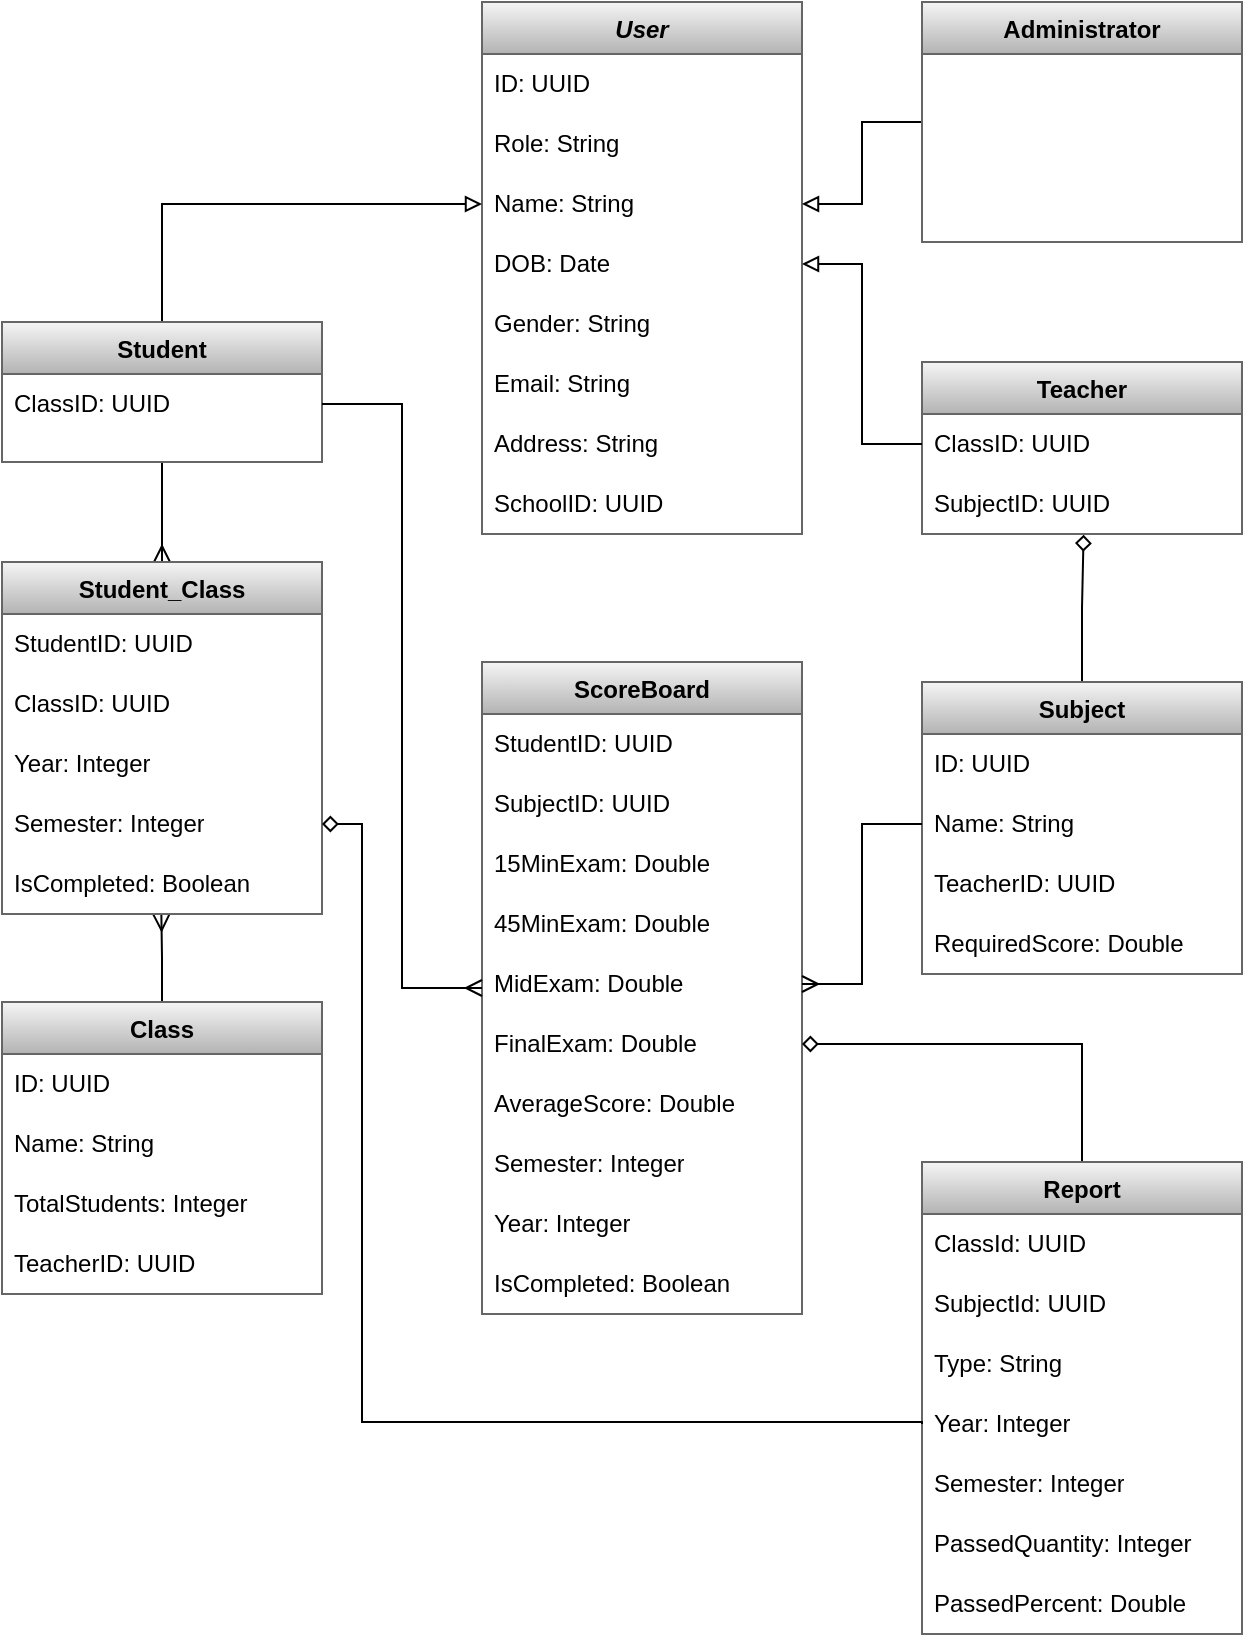 <mxfile version="21.3.2" type="device">
  <diagram id="C5RBs43oDa-KdzZeNtuy" name="Page-1">
    <mxGraphModel dx="1436" dy="912" grid="1" gridSize="10" guides="1" tooltips="1" connect="1" arrows="1" fold="1" page="1" pageScale="1" pageWidth="827" pageHeight="1169" math="0" shadow="0">
      <root>
        <mxCell id="WIyWlLk6GJQsqaUBKTNV-0" />
        <mxCell id="WIyWlLk6GJQsqaUBKTNV-1" parent="WIyWlLk6GJQsqaUBKTNV-0" />
        <mxCell id="zkfFHV4jXpPFQw0GAbJ--0" value="User" style="swimlane;fontStyle=3;align=center;verticalAlign=top;childLayout=stackLayout;horizontal=1;startSize=26;horizontalStack=0;resizeParent=1;resizeLast=0;collapsible=1;marginBottom=0;rounded=0;shadow=0;strokeWidth=1;fillColor=#f5f5f5;gradientColor=#b3b3b3;strokeColor=#666666;" parent="WIyWlLk6GJQsqaUBKTNV-1" vertex="1">
          <mxGeometry x="260" y="20" width="160" height="266" as="geometry">
            <mxRectangle x="230" y="140" width="160" height="26" as="alternateBounds" />
          </mxGeometry>
        </mxCell>
        <mxCell id="8kMWusY9BAgyLovqrvTw-16" value="ID: UUID" style="text;strokeColor=none;fillColor=none;align=left;verticalAlign=middle;spacingLeft=4;spacingRight=4;overflow=hidden;points=[[0,0.5],[1,0.5]];portConstraint=eastwest;rotatable=0;whiteSpace=wrap;html=1;" parent="zkfFHV4jXpPFQw0GAbJ--0" vertex="1">
          <mxGeometry y="26" width="160" height="30" as="geometry" />
        </mxCell>
        <mxCell id="8kMWusY9BAgyLovqrvTw-17" value="Role: String" style="text;strokeColor=none;fillColor=none;align=left;verticalAlign=middle;spacingLeft=4;spacingRight=4;overflow=hidden;points=[[0,0.5],[1,0.5]];portConstraint=eastwest;rotatable=0;whiteSpace=wrap;html=1;" parent="zkfFHV4jXpPFQw0GAbJ--0" vertex="1">
          <mxGeometry y="56" width="160" height="30" as="geometry" />
        </mxCell>
        <mxCell id="8kMWusY9BAgyLovqrvTw-13" value="Name: String" style="text;strokeColor=none;fillColor=none;align=left;verticalAlign=middle;spacingLeft=4;spacingRight=4;overflow=hidden;points=[[0,0.5],[1,0.5]];portConstraint=eastwest;rotatable=0;whiteSpace=wrap;html=1;" parent="zkfFHV4jXpPFQw0GAbJ--0" vertex="1">
          <mxGeometry y="86" width="160" height="30" as="geometry" />
        </mxCell>
        <mxCell id="8kMWusY9BAgyLovqrvTw-19" value="DOB: Date" style="text;strokeColor=none;fillColor=none;align=left;verticalAlign=middle;spacingLeft=4;spacingRight=4;overflow=hidden;points=[[0,0.5],[1,0.5]];portConstraint=eastwest;rotatable=0;whiteSpace=wrap;html=1;" parent="zkfFHV4jXpPFQw0GAbJ--0" vertex="1">
          <mxGeometry y="116" width="160" height="30" as="geometry" />
        </mxCell>
        <mxCell id="8kMWusY9BAgyLovqrvTw-20" value="Gender: String" style="text;strokeColor=none;fillColor=none;align=left;verticalAlign=middle;spacingLeft=4;spacingRight=4;overflow=hidden;points=[[0,0.5],[1,0.5]];portConstraint=eastwest;rotatable=0;whiteSpace=wrap;html=1;" parent="zkfFHV4jXpPFQw0GAbJ--0" vertex="1">
          <mxGeometry y="146" width="160" height="30" as="geometry" />
        </mxCell>
        <mxCell id="8kMWusY9BAgyLovqrvTw-21" value="Email: String" style="text;strokeColor=none;fillColor=none;align=left;verticalAlign=middle;spacingLeft=4;spacingRight=4;overflow=hidden;points=[[0,0.5],[1,0.5]];portConstraint=eastwest;rotatable=0;whiteSpace=wrap;html=1;" parent="zkfFHV4jXpPFQw0GAbJ--0" vertex="1">
          <mxGeometry y="176" width="160" height="30" as="geometry" />
        </mxCell>
        <mxCell id="8kMWusY9BAgyLovqrvTw-22" value="Address: String" style="text;strokeColor=none;fillColor=none;align=left;verticalAlign=middle;spacingLeft=4;spacingRight=4;overflow=hidden;points=[[0,0.5],[1,0.5]];portConstraint=eastwest;rotatable=0;whiteSpace=wrap;html=1;" parent="zkfFHV4jXpPFQw0GAbJ--0" vertex="1">
          <mxGeometry y="206" width="160" height="30" as="geometry" />
        </mxCell>
        <mxCell id="8kMWusY9BAgyLovqrvTw-18" value="SchoolID: UUID" style="text;strokeColor=none;fillColor=none;align=left;verticalAlign=middle;spacingLeft=4;spacingRight=4;overflow=hidden;points=[[0,0.5],[1,0.5]];portConstraint=eastwest;rotatable=0;whiteSpace=wrap;html=1;" parent="zkfFHV4jXpPFQw0GAbJ--0" vertex="1">
          <mxGeometry y="236" width="160" height="30" as="geometry" />
        </mxCell>
        <mxCell id="FLmwXk9qLnMHQRZsfvOp-0" style="edgeStyle=orthogonalEdgeStyle;rounded=0;orthogonalLoop=1;jettySize=auto;html=1;exitX=0.5;exitY=0;exitDx=0;exitDy=0;entryX=0;entryY=0.5;entryDx=0;entryDy=0;endArrow=block;endFill=0;" edge="1" parent="WIyWlLk6GJQsqaUBKTNV-1" source="zkfFHV4jXpPFQw0GAbJ--6" target="8kMWusY9BAgyLovqrvTw-13">
          <mxGeometry relative="1" as="geometry" />
        </mxCell>
        <mxCell id="FLmwXk9qLnMHQRZsfvOp-6" style="edgeStyle=orthogonalEdgeStyle;rounded=0;orthogonalLoop=1;jettySize=auto;html=1;entryX=0.5;entryY=0;entryDx=0;entryDy=0;endArrow=ERmany;endFill=0;" edge="1" parent="WIyWlLk6GJQsqaUBKTNV-1" source="zkfFHV4jXpPFQw0GAbJ--6" target="8kMWusY9BAgyLovqrvTw-27">
          <mxGeometry relative="1" as="geometry" />
        </mxCell>
        <mxCell id="zkfFHV4jXpPFQw0GAbJ--6" value="Student" style="swimlane;fontStyle=1;align=center;verticalAlign=top;childLayout=stackLayout;horizontal=1;startSize=26;horizontalStack=0;resizeParent=1;resizeLast=0;collapsible=1;marginBottom=0;rounded=0;shadow=0;strokeWidth=1;fillColor=#f5f5f5;gradientColor=#b3b3b3;strokeColor=#666666;" parent="WIyWlLk6GJQsqaUBKTNV-1" vertex="1">
          <mxGeometry x="20" y="180" width="160" height="70" as="geometry">
            <mxRectangle x="130" y="380" width="160" height="26" as="alternateBounds" />
          </mxGeometry>
        </mxCell>
        <mxCell id="8kMWusY9BAgyLovqrvTw-26" value="ClassID: UUID" style="text;strokeColor=none;fillColor=none;align=left;verticalAlign=middle;spacingLeft=4;spacingRight=4;overflow=hidden;points=[[0,0.5],[1,0.5]];portConstraint=eastwest;rotatable=0;whiteSpace=wrap;html=1;" parent="zkfFHV4jXpPFQw0GAbJ--6" vertex="1">
          <mxGeometry y="26" width="160" height="30" as="geometry" />
        </mxCell>
        <mxCell id="zkfFHV4jXpPFQw0GAbJ--13" value="Teacher" style="swimlane;fontStyle=1;align=center;verticalAlign=top;childLayout=stackLayout;horizontal=1;startSize=26;horizontalStack=0;resizeParent=1;resizeLast=0;collapsible=1;marginBottom=0;rounded=0;shadow=0;strokeWidth=1;fillColor=#f5f5f5;gradientColor=#b3b3b3;strokeColor=#666666;" parent="WIyWlLk6GJQsqaUBKTNV-1" vertex="1">
          <mxGeometry x="480" y="200" width="160" height="86" as="geometry">
            <mxRectangle x="340" y="380" width="170" height="26" as="alternateBounds" />
          </mxGeometry>
        </mxCell>
        <mxCell id="8kMWusY9BAgyLovqrvTw-24" value="ClassID: UUID" style="text;strokeColor=none;fillColor=none;align=left;verticalAlign=middle;spacingLeft=4;spacingRight=4;overflow=hidden;points=[[0,0.5],[1,0.5]];portConstraint=eastwest;rotatable=0;whiteSpace=wrap;html=1;" parent="zkfFHV4jXpPFQw0GAbJ--13" vertex="1">
          <mxGeometry y="26" width="160" height="30" as="geometry" />
        </mxCell>
        <mxCell id="8kMWusY9BAgyLovqrvTw-25" value="SubjectID: UUID" style="text;strokeColor=none;fillColor=none;align=left;verticalAlign=middle;spacingLeft=4;spacingRight=4;overflow=hidden;points=[[0,0.5],[1,0.5]];portConstraint=eastwest;rotatable=0;whiteSpace=wrap;html=1;" parent="zkfFHV4jXpPFQw0GAbJ--13" vertex="1">
          <mxGeometry y="56" width="160" height="30" as="geometry" />
        </mxCell>
        <mxCell id="FLmwXk9qLnMHQRZsfvOp-2" style="edgeStyle=orthogonalEdgeStyle;rounded=0;orthogonalLoop=1;jettySize=auto;html=1;exitX=0;exitY=0.5;exitDx=0;exitDy=0;entryX=1;entryY=0.5;entryDx=0;entryDy=0;endArrow=block;endFill=0;" edge="1" parent="WIyWlLk6GJQsqaUBKTNV-1" source="zkfFHV4jXpPFQw0GAbJ--17" target="8kMWusY9BAgyLovqrvTw-13">
          <mxGeometry relative="1" as="geometry" />
        </mxCell>
        <mxCell id="zkfFHV4jXpPFQw0GAbJ--17" value="Administrator&#xa;" style="swimlane;fontStyle=1;align=center;verticalAlign=top;childLayout=stackLayout;horizontal=1;startSize=26;horizontalStack=0;resizeParent=1;resizeLast=0;collapsible=1;marginBottom=0;rounded=0;shadow=0;strokeWidth=1;fillColor=#f5f5f5;gradientColor=#b3b3b3;strokeColor=#666666;" parent="WIyWlLk6GJQsqaUBKTNV-1" vertex="1">
          <mxGeometry x="480" y="20" width="160" height="120" as="geometry">
            <mxRectangle x="550" y="140" width="160" height="26" as="alternateBounds" />
          </mxGeometry>
        </mxCell>
        <mxCell id="FLmwXk9qLnMHQRZsfvOp-8" style="edgeStyle=orthogonalEdgeStyle;rounded=0;orthogonalLoop=1;jettySize=auto;html=1;entryX=0.498;entryY=1.008;entryDx=0;entryDy=0;entryPerimeter=0;endArrow=ERmany;endFill=0;" edge="1" parent="WIyWlLk6GJQsqaUBKTNV-1" source="8kMWusY9BAgyLovqrvTw-0" target="8kMWusY9BAgyLovqrvTw-29">
          <mxGeometry relative="1" as="geometry" />
        </mxCell>
        <mxCell id="8kMWusY9BAgyLovqrvTw-0" value="Class" style="swimlane;fontStyle=1;align=center;verticalAlign=top;childLayout=stackLayout;horizontal=1;startSize=26;horizontalStack=0;resizeParent=1;resizeLast=0;collapsible=1;marginBottom=0;rounded=0;shadow=0;strokeWidth=1;fillColor=#f5f5f5;gradientColor=#b3b3b3;strokeColor=#666666;" parent="WIyWlLk6GJQsqaUBKTNV-1" vertex="1">
          <mxGeometry x="20" y="520" width="160" height="146" as="geometry">
            <mxRectangle x="340" y="380" width="170" height="26" as="alternateBounds" />
          </mxGeometry>
        </mxCell>
        <mxCell id="8kMWusY9BAgyLovqrvTw-34" value="ID: UUID" style="text;strokeColor=none;fillColor=none;align=left;verticalAlign=middle;spacingLeft=4;spacingRight=4;overflow=hidden;points=[[0,0.5],[1,0.5]];portConstraint=eastwest;rotatable=0;whiteSpace=wrap;html=1;" parent="8kMWusY9BAgyLovqrvTw-0" vertex="1">
          <mxGeometry y="26" width="160" height="30" as="geometry" />
        </mxCell>
        <mxCell id="8kMWusY9BAgyLovqrvTw-35" value="Name: String" style="text;strokeColor=none;fillColor=none;align=left;verticalAlign=middle;spacingLeft=4;spacingRight=4;overflow=hidden;points=[[0,0.5],[1,0.5]];portConstraint=eastwest;rotatable=0;whiteSpace=wrap;html=1;" parent="8kMWusY9BAgyLovqrvTw-0" vertex="1">
          <mxGeometry y="56" width="160" height="30" as="geometry" />
        </mxCell>
        <mxCell id="8kMWusY9BAgyLovqrvTw-36" value="TotalStudents: Integer" style="text;strokeColor=none;fillColor=none;align=left;verticalAlign=middle;spacingLeft=4;spacingRight=4;overflow=hidden;points=[[0,0.5],[1,0.5]];portConstraint=eastwest;rotatable=0;whiteSpace=wrap;html=1;" parent="8kMWusY9BAgyLovqrvTw-0" vertex="1">
          <mxGeometry y="86" width="160" height="30" as="geometry" />
        </mxCell>
        <mxCell id="8kMWusY9BAgyLovqrvTw-33" value="TeacherID: UUID" style="text;strokeColor=none;fillColor=none;align=left;verticalAlign=middle;spacingLeft=4;spacingRight=4;overflow=hidden;points=[[0,0.5],[1,0.5]];portConstraint=eastwest;rotatable=0;whiteSpace=wrap;html=1;" parent="8kMWusY9BAgyLovqrvTw-0" vertex="1">
          <mxGeometry y="116" width="160" height="30" as="geometry" />
        </mxCell>
        <mxCell id="FLmwXk9qLnMHQRZsfvOp-26" style="edgeStyle=orthogonalEdgeStyle;rounded=0;orthogonalLoop=1;jettySize=auto;html=1;entryX=0.505;entryY=1.014;entryDx=0;entryDy=0;entryPerimeter=0;endArrow=diamond;endFill=0;" edge="1" parent="WIyWlLk6GJQsqaUBKTNV-1" source="8kMWusY9BAgyLovqrvTw-1" target="8kMWusY9BAgyLovqrvTw-25">
          <mxGeometry relative="1" as="geometry" />
        </mxCell>
        <mxCell id="8kMWusY9BAgyLovqrvTw-1" value="Subject" style="swimlane;fontStyle=1;align=center;verticalAlign=top;childLayout=stackLayout;horizontal=1;startSize=26;horizontalStack=0;resizeParent=1;resizeLast=0;collapsible=1;marginBottom=0;rounded=0;shadow=0;strokeWidth=1;fillColor=#f5f5f5;gradientColor=#b3b3b3;strokeColor=#666666;" parent="WIyWlLk6GJQsqaUBKTNV-1" vertex="1">
          <mxGeometry x="480" y="360" width="160" height="146" as="geometry">
            <mxRectangle x="340" y="380" width="170" height="26" as="alternateBounds" />
          </mxGeometry>
        </mxCell>
        <mxCell id="8kMWusY9BAgyLovqrvTw-37" value="ID: UUID" style="text;strokeColor=none;fillColor=none;align=left;verticalAlign=middle;spacingLeft=4;spacingRight=4;overflow=hidden;points=[[0,0.5],[1,0.5]];portConstraint=eastwest;rotatable=0;whiteSpace=wrap;html=1;" parent="8kMWusY9BAgyLovqrvTw-1" vertex="1">
          <mxGeometry y="26" width="160" height="30" as="geometry" />
        </mxCell>
        <mxCell id="8kMWusY9BAgyLovqrvTw-38" value="Name: String" style="text;strokeColor=none;fillColor=none;align=left;verticalAlign=middle;spacingLeft=4;spacingRight=4;overflow=hidden;points=[[0,0.5],[1,0.5]];portConstraint=eastwest;rotatable=0;whiteSpace=wrap;html=1;" parent="8kMWusY9BAgyLovqrvTw-1" vertex="1">
          <mxGeometry y="56" width="160" height="30" as="geometry" />
        </mxCell>
        <mxCell id="8kMWusY9BAgyLovqrvTw-43" value="TeacherID: UUID" style="text;strokeColor=none;fillColor=none;align=left;verticalAlign=middle;spacingLeft=4;spacingRight=4;overflow=hidden;points=[[0,0.5],[1,0.5]];portConstraint=eastwest;rotatable=0;whiteSpace=wrap;html=1;" parent="8kMWusY9BAgyLovqrvTw-1" vertex="1">
          <mxGeometry y="86" width="160" height="30" as="geometry" />
        </mxCell>
        <mxCell id="FLmwXk9qLnMHQRZsfvOp-25" value="RequiredScore: Double" style="text;strokeColor=none;fillColor=none;align=left;verticalAlign=middle;spacingLeft=4;spacingRight=4;overflow=hidden;points=[[0,0.5],[1,0.5]];portConstraint=eastwest;rotatable=0;whiteSpace=wrap;html=1;" vertex="1" parent="8kMWusY9BAgyLovqrvTw-1">
          <mxGeometry y="116" width="160" height="30" as="geometry" />
        </mxCell>
        <mxCell id="8kMWusY9BAgyLovqrvTw-2" value="ScoreBoard" style="swimlane;fontStyle=1;align=center;verticalAlign=top;childLayout=stackLayout;horizontal=1;startSize=26;horizontalStack=0;resizeParent=1;resizeLast=0;collapsible=1;marginBottom=0;rounded=0;shadow=0;strokeWidth=1;fillColor=#f5f5f5;gradientColor=#b3b3b3;strokeColor=#666666;" parent="WIyWlLk6GJQsqaUBKTNV-1" vertex="1">
          <mxGeometry x="260" y="350" width="160" height="326" as="geometry">
            <mxRectangle x="340" y="380" width="170" height="26" as="alternateBounds" />
          </mxGeometry>
        </mxCell>
        <mxCell id="8kMWusY9BAgyLovqrvTw-44" value="StudentID: UUID" style="text;strokeColor=none;fillColor=none;align=left;verticalAlign=middle;spacingLeft=4;spacingRight=4;overflow=hidden;points=[[0,0.5],[1,0.5]];portConstraint=eastwest;rotatable=0;whiteSpace=wrap;html=1;" parent="8kMWusY9BAgyLovqrvTw-2" vertex="1">
          <mxGeometry y="26" width="160" height="30" as="geometry" />
        </mxCell>
        <mxCell id="8kMWusY9BAgyLovqrvTw-46" value="SubjectID: UUID" style="text;strokeColor=none;fillColor=none;align=left;verticalAlign=middle;spacingLeft=4;spacingRight=4;overflow=hidden;points=[[0,0.5],[1,0.5]];portConstraint=eastwest;rotatable=0;whiteSpace=wrap;html=1;" parent="8kMWusY9BAgyLovqrvTw-2" vertex="1">
          <mxGeometry y="56" width="160" height="30" as="geometry" />
        </mxCell>
        <mxCell id="8kMWusY9BAgyLovqrvTw-47" value="15MinExam: Double" style="text;strokeColor=none;fillColor=none;align=left;verticalAlign=middle;spacingLeft=4;spacingRight=4;overflow=hidden;points=[[0,0.5],[1,0.5]];portConstraint=eastwest;rotatable=0;whiteSpace=wrap;html=1;" parent="8kMWusY9BAgyLovqrvTw-2" vertex="1">
          <mxGeometry y="86" width="160" height="30" as="geometry" />
        </mxCell>
        <mxCell id="8kMWusY9BAgyLovqrvTw-48" value="45MinExam: Double" style="text;strokeColor=none;fillColor=none;align=left;verticalAlign=middle;spacingLeft=4;spacingRight=4;overflow=hidden;points=[[0,0.5],[1,0.5]];portConstraint=eastwest;rotatable=0;whiteSpace=wrap;html=1;" parent="8kMWusY9BAgyLovqrvTw-2" vertex="1">
          <mxGeometry y="116" width="160" height="30" as="geometry" />
        </mxCell>
        <mxCell id="8kMWusY9BAgyLovqrvTw-49" value="MidExam: Double" style="text;strokeColor=none;fillColor=none;align=left;verticalAlign=middle;spacingLeft=4;spacingRight=4;overflow=hidden;points=[[0,0.5],[1,0.5]];portConstraint=eastwest;rotatable=0;whiteSpace=wrap;html=1;" parent="8kMWusY9BAgyLovqrvTw-2" vertex="1">
          <mxGeometry y="146" width="160" height="30" as="geometry" />
        </mxCell>
        <mxCell id="8kMWusY9BAgyLovqrvTw-50" value="FinalExam: Double" style="text;strokeColor=none;fillColor=none;align=left;verticalAlign=middle;spacingLeft=4;spacingRight=4;overflow=hidden;points=[[0,0.5],[1,0.5]];portConstraint=eastwest;rotatable=0;whiteSpace=wrap;html=1;" parent="8kMWusY9BAgyLovqrvTw-2" vertex="1">
          <mxGeometry y="176" width="160" height="30" as="geometry" />
        </mxCell>
        <mxCell id="8kMWusY9BAgyLovqrvTw-51" value="AverageScore: Double" style="text;strokeColor=none;fillColor=none;align=left;verticalAlign=middle;spacingLeft=4;spacingRight=4;overflow=hidden;points=[[0,0.5],[1,0.5]];portConstraint=eastwest;rotatable=0;whiteSpace=wrap;html=1;" parent="8kMWusY9BAgyLovqrvTw-2" vertex="1">
          <mxGeometry y="206" width="160" height="30" as="geometry" />
        </mxCell>
        <mxCell id="8kMWusY9BAgyLovqrvTw-53" value="Semester: Integer" style="text;strokeColor=none;fillColor=none;align=left;verticalAlign=middle;spacingLeft=4;spacingRight=4;overflow=hidden;points=[[0,0.5],[1,0.5]];portConstraint=eastwest;rotatable=0;whiteSpace=wrap;html=1;" parent="8kMWusY9BAgyLovqrvTw-2" vertex="1">
          <mxGeometry y="236" width="160" height="30" as="geometry" />
        </mxCell>
        <mxCell id="8kMWusY9BAgyLovqrvTw-52" value="Year: Integer" style="text;strokeColor=none;fillColor=none;align=left;verticalAlign=middle;spacingLeft=4;spacingRight=4;overflow=hidden;points=[[0,0.5],[1,0.5]];portConstraint=eastwest;rotatable=0;whiteSpace=wrap;html=1;" parent="8kMWusY9BAgyLovqrvTw-2" vertex="1">
          <mxGeometry y="266" width="160" height="30" as="geometry" />
        </mxCell>
        <mxCell id="8kMWusY9BAgyLovqrvTw-54" value="IsCompleted: Boolean" style="text;strokeColor=none;fillColor=none;align=left;verticalAlign=middle;spacingLeft=4;spacingRight=4;overflow=hidden;points=[[0,0.5],[1,0.5]];portConstraint=eastwest;rotatable=0;whiteSpace=wrap;html=1;" parent="8kMWusY9BAgyLovqrvTw-2" vertex="1">
          <mxGeometry y="296" width="160" height="30" as="geometry" />
        </mxCell>
        <mxCell id="8kMWusY9BAgyLovqrvTw-27" value="Student_Class" style="swimlane;fontStyle=1;align=center;verticalAlign=top;childLayout=stackLayout;horizontal=1;startSize=26;horizontalStack=0;resizeParent=1;resizeLast=0;collapsible=1;marginBottom=0;rounded=0;shadow=0;strokeWidth=1;fillColor=#f5f5f5;gradientColor=#b3b3b3;strokeColor=#666666;" parent="WIyWlLk6GJQsqaUBKTNV-1" vertex="1">
          <mxGeometry x="20" y="300" width="160" height="176" as="geometry">
            <mxRectangle x="340" y="380" width="170" height="26" as="alternateBounds" />
          </mxGeometry>
        </mxCell>
        <mxCell id="8kMWusY9BAgyLovqrvTw-28" value="StudentID: UUID" style="text;strokeColor=none;fillColor=none;align=left;verticalAlign=middle;spacingLeft=4;spacingRight=4;overflow=hidden;points=[[0,0.5],[1,0.5]];portConstraint=eastwest;rotatable=0;whiteSpace=wrap;html=1;" parent="8kMWusY9BAgyLovqrvTw-27" vertex="1">
          <mxGeometry y="26" width="160" height="30" as="geometry" />
        </mxCell>
        <mxCell id="8kMWusY9BAgyLovqrvTw-30" value="ClassID: UUID" style="text;strokeColor=none;fillColor=none;align=left;verticalAlign=middle;spacingLeft=4;spacingRight=4;overflow=hidden;points=[[0,0.5],[1,0.5]];portConstraint=eastwest;rotatable=0;whiteSpace=wrap;html=1;" parent="8kMWusY9BAgyLovqrvTw-27" vertex="1">
          <mxGeometry y="56" width="160" height="30" as="geometry" />
        </mxCell>
        <mxCell id="8kMWusY9BAgyLovqrvTw-32" value="Year: Integer" style="text;strokeColor=none;fillColor=none;align=left;verticalAlign=middle;spacingLeft=4;spacingRight=4;overflow=hidden;points=[[0,0.5],[1,0.5]];portConstraint=eastwest;rotatable=0;whiteSpace=wrap;html=1;" parent="8kMWusY9BAgyLovqrvTw-27" vertex="1">
          <mxGeometry y="86" width="160" height="30" as="geometry" />
        </mxCell>
        <mxCell id="8kMWusY9BAgyLovqrvTw-31" value="Semester: Integer" style="text;strokeColor=none;fillColor=none;align=left;verticalAlign=middle;spacingLeft=4;spacingRight=4;overflow=hidden;points=[[0,0.5],[1,0.5]];portConstraint=eastwest;rotatable=0;whiteSpace=wrap;html=1;" parent="8kMWusY9BAgyLovqrvTw-27" vertex="1">
          <mxGeometry y="116" width="160" height="30" as="geometry" />
        </mxCell>
        <mxCell id="8kMWusY9BAgyLovqrvTw-29" value="IsCompleted: Boolean" style="text;strokeColor=none;fillColor=none;align=left;verticalAlign=middle;spacingLeft=4;spacingRight=4;overflow=hidden;points=[[0,0.5],[1,0.5]];portConstraint=eastwest;rotatable=0;whiteSpace=wrap;html=1;" parent="8kMWusY9BAgyLovqrvTw-27" vertex="1">
          <mxGeometry y="146" width="160" height="30" as="geometry" />
        </mxCell>
        <mxCell id="FLmwXk9qLnMHQRZsfvOp-4" style="edgeStyle=orthogonalEdgeStyle;rounded=0;orthogonalLoop=1;jettySize=auto;html=1;exitX=0;exitY=0.5;exitDx=0;exitDy=0;entryX=1;entryY=0.5;entryDx=0;entryDy=0;endArrow=block;endFill=0;" edge="1" parent="WIyWlLk6GJQsqaUBKTNV-1" source="8kMWusY9BAgyLovqrvTw-24" target="8kMWusY9BAgyLovqrvTw-19">
          <mxGeometry relative="1" as="geometry" />
        </mxCell>
        <mxCell id="FLmwXk9qLnMHQRZsfvOp-27" style="edgeStyle=orthogonalEdgeStyle;rounded=0;orthogonalLoop=1;jettySize=auto;html=1;exitX=1;exitY=0.5;exitDx=0;exitDy=0;entryX=0;entryY=0.5;entryDx=0;entryDy=0;endArrow=ERmany;endFill=0;" edge="1" parent="WIyWlLk6GJQsqaUBKTNV-1" source="8kMWusY9BAgyLovqrvTw-26" target="8kMWusY9BAgyLovqrvTw-2">
          <mxGeometry relative="1" as="geometry" />
        </mxCell>
        <mxCell id="FLmwXk9qLnMHQRZsfvOp-28" style="edgeStyle=orthogonalEdgeStyle;rounded=0;orthogonalLoop=1;jettySize=auto;html=1;exitX=0;exitY=0.5;exitDx=0;exitDy=0;entryX=1;entryY=0.5;entryDx=0;entryDy=0;endArrow=ERmany;endFill=0;" edge="1" parent="WIyWlLk6GJQsqaUBKTNV-1" source="8kMWusY9BAgyLovqrvTw-38" target="8kMWusY9BAgyLovqrvTw-49">
          <mxGeometry relative="1" as="geometry" />
        </mxCell>
        <mxCell id="FLmwXk9qLnMHQRZsfvOp-54" style="edgeStyle=orthogonalEdgeStyle;rounded=0;orthogonalLoop=1;jettySize=auto;html=1;exitX=0.5;exitY=0;exitDx=0;exitDy=0;entryX=1;entryY=0.5;entryDx=0;entryDy=0;endArrow=diamond;endFill=0;" edge="1" parent="WIyWlLk6GJQsqaUBKTNV-1" source="FLmwXk9qLnMHQRZsfvOp-29" target="8kMWusY9BAgyLovqrvTw-50">
          <mxGeometry relative="1" as="geometry" />
        </mxCell>
        <mxCell id="FLmwXk9qLnMHQRZsfvOp-29" value="Report" style="swimlane;fontStyle=1;align=center;verticalAlign=top;childLayout=stackLayout;horizontal=1;startSize=26;horizontalStack=0;resizeParent=1;resizeLast=0;collapsible=1;marginBottom=0;rounded=0;shadow=0;strokeWidth=1;fillColor=#f5f5f5;gradientColor=#b3b3b3;strokeColor=#666666;" vertex="1" parent="WIyWlLk6GJQsqaUBKTNV-1">
          <mxGeometry x="480" y="600" width="160" height="236" as="geometry">
            <mxRectangle x="340" y="380" width="170" height="26" as="alternateBounds" />
          </mxGeometry>
        </mxCell>
        <mxCell id="FLmwXk9qLnMHQRZsfvOp-30" value="ClassId: UUID" style="text;strokeColor=none;fillColor=none;align=left;verticalAlign=middle;spacingLeft=4;spacingRight=4;overflow=hidden;points=[[0,0.5],[1,0.5]];portConstraint=eastwest;rotatable=0;whiteSpace=wrap;html=1;" vertex="1" parent="FLmwXk9qLnMHQRZsfvOp-29">
          <mxGeometry y="26" width="160" height="30" as="geometry" />
        </mxCell>
        <mxCell id="FLmwXk9qLnMHQRZsfvOp-52" value="SubjectId: UUID" style="text;strokeColor=none;fillColor=none;align=left;verticalAlign=middle;spacingLeft=4;spacingRight=4;overflow=hidden;points=[[0,0.5],[1,0.5]];portConstraint=eastwest;rotatable=0;whiteSpace=wrap;html=1;" vertex="1" parent="FLmwXk9qLnMHQRZsfvOp-29">
          <mxGeometry y="56" width="160" height="30" as="geometry" />
        </mxCell>
        <mxCell id="FLmwXk9qLnMHQRZsfvOp-53" value="Type: String" style="text;strokeColor=none;fillColor=none;align=left;verticalAlign=middle;spacingLeft=4;spacingRight=4;overflow=hidden;points=[[0,0.5],[1,0.5]];portConstraint=eastwest;rotatable=0;whiteSpace=wrap;html=1;" vertex="1" parent="FLmwXk9qLnMHQRZsfvOp-29">
          <mxGeometry y="86" width="160" height="30" as="geometry" />
        </mxCell>
        <mxCell id="FLmwXk9qLnMHQRZsfvOp-32" value="Year: Integer" style="text;strokeColor=none;fillColor=none;align=left;verticalAlign=middle;spacingLeft=4;spacingRight=4;overflow=hidden;points=[[0,0.5],[1,0.5]];portConstraint=eastwest;rotatable=0;whiteSpace=wrap;html=1;" vertex="1" parent="FLmwXk9qLnMHQRZsfvOp-29">
          <mxGeometry y="116" width="160" height="30" as="geometry" />
        </mxCell>
        <mxCell id="FLmwXk9qLnMHQRZsfvOp-33" value="Semester: Integer" style="text;strokeColor=none;fillColor=none;align=left;verticalAlign=middle;spacingLeft=4;spacingRight=4;overflow=hidden;points=[[0,0.5],[1,0.5]];portConstraint=eastwest;rotatable=0;whiteSpace=wrap;html=1;" vertex="1" parent="FLmwXk9qLnMHQRZsfvOp-29">
          <mxGeometry y="146" width="160" height="30" as="geometry" />
        </mxCell>
        <mxCell id="FLmwXk9qLnMHQRZsfvOp-34" value="PassedQuantity:&amp;nbsp;Integer" style="text;strokeColor=none;fillColor=none;align=left;verticalAlign=middle;spacingLeft=4;spacingRight=4;overflow=hidden;points=[[0,0.5],[1,0.5]];portConstraint=eastwest;rotatable=0;whiteSpace=wrap;html=1;" vertex="1" parent="FLmwXk9qLnMHQRZsfvOp-29">
          <mxGeometry y="176" width="160" height="30" as="geometry" />
        </mxCell>
        <mxCell id="FLmwXk9qLnMHQRZsfvOp-35" value="PassedPercent: Double" style="text;strokeColor=none;fillColor=none;align=left;verticalAlign=middle;spacingLeft=4;spacingRight=4;overflow=hidden;points=[[0,0.5],[1,0.5]];portConstraint=eastwest;rotatable=0;whiteSpace=wrap;html=1;" vertex="1" parent="FLmwXk9qLnMHQRZsfvOp-29">
          <mxGeometry y="206" width="160" height="30" as="geometry" />
        </mxCell>
        <mxCell id="FLmwXk9qLnMHQRZsfvOp-55" style="edgeStyle=orthogonalEdgeStyle;rounded=0;orthogonalLoop=1;jettySize=auto;html=1;exitX=0;exitY=0.5;exitDx=0;exitDy=0;entryX=1;entryY=0.5;entryDx=0;entryDy=0;endArrow=diamond;endFill=0;" edge="1" parent="WIyWlLk6GJQsqaUBKTNV-1" source="FLmwXk9qLnMHQRZsfvOp-32" target="8kMWusY9BAgyLovqrvTw-31">
          <mxGeometry relative="1" as="geometry">
            <Array as="points">
              <mxPoint x="200" y="730" />
              <mxPoint x="200" y="431" />
            </Array>
          </mxGeometry>
        </mxCell>
      </root>
    </mxGraphModel>
  </diagram>
</mxfile>
